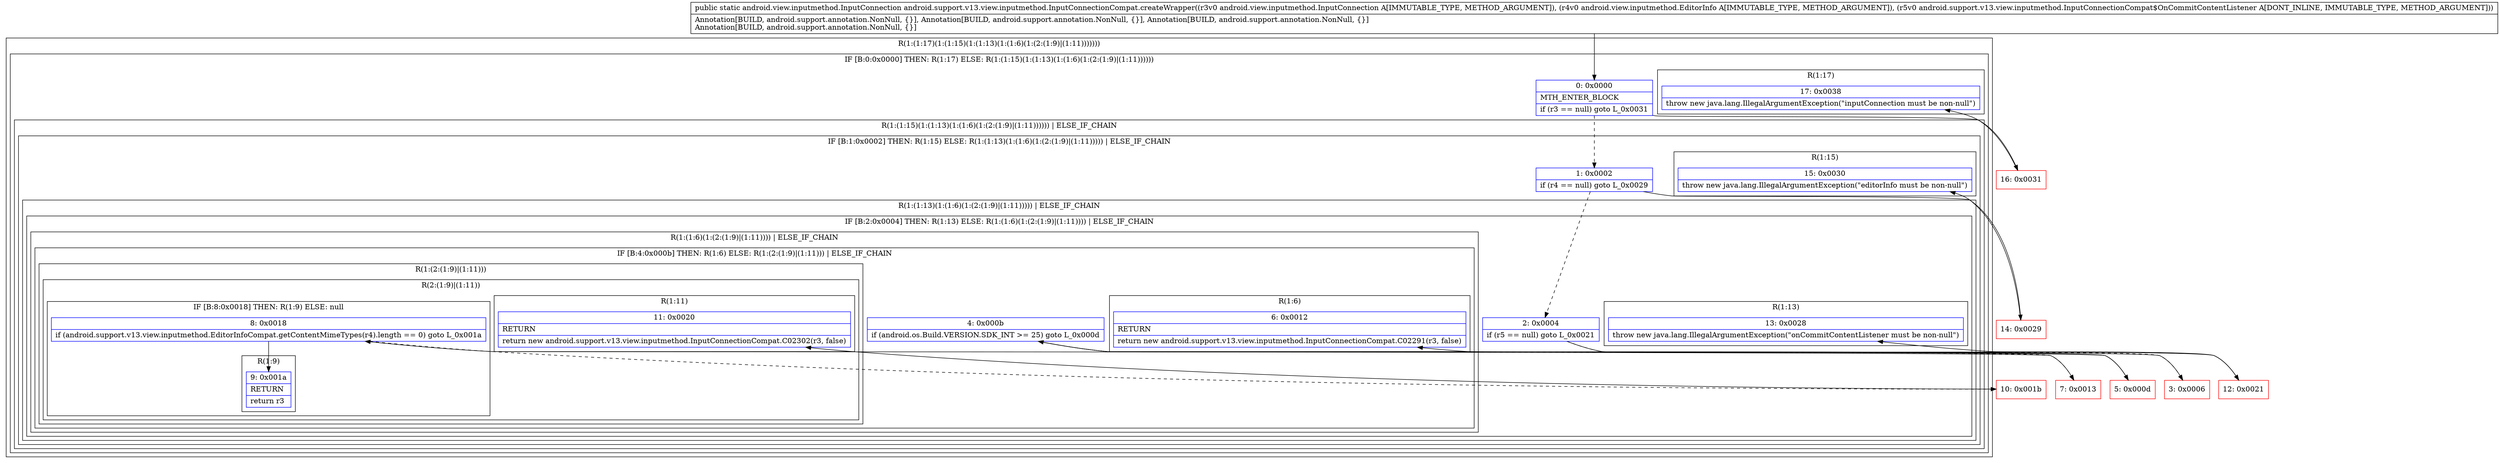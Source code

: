 digraph "CFG forandroid.support.v13.view.inputmethod.InputConnectionCompat.createWrapper(Landroid\/view\/inputmethod\/InputConnection;Landroid\/view\/inputmethod\/EditorInfo;Landroid\/support\/v13\/view\/inputmethod\/InputConnectionCompat$OnCommitContentListener;)Landroid\/view\/inputmethod\/InputConnection;" {
subgraph cluster_Region_809357132 {
label = "R(1:(1:17)(1:(1:15)(1:(1:13)(1:(1:6)(1:(2:(1:9)|(1:11)))))))";
node [shape=record,color=blue];
subgraph cluster_IfRegion_1818727000 {
label = "IF [B:0:0x0000] THEN: R(1:17) ELSE: R(1:(1:15)(1:(1:13)(1:(1:6)(1:(2:(1:9)|(1:11))))))";
node [shape=record,color=blue];
Node_0 [shape=record,label="{0\:\ 0x0000|MTH_ENTER_BLOCK\l|if (r3 == null) goto L_0x0031\l}"];
subgraph cluster_Region_1951404552 {
label = "R(1:17)";
node [shape=record,color=blue];
Node_17 [shape=record,label="{17\:\ 0x0038|throw new java.lang.IllegalArgumentException(\"inputConnection must be non\-null\")\l}"];
}
subgraph cluster_Region_535588605 {
label = "R(1:(1:15)(1:(1:13)(1:(1:6)(1:(2:(1:9)|(1:11)))))) | ELSE_IF_CHAIN\l";
node [shape=record,color=blue];
subgraph cluster_IfRegion_1098221027 {
label = "IF [B:1:0x0002] THEN: R(1:15) ELSE: R(1:(1:13)(1:(1:6)(1:(2:(1:9)|(1:11))))) | ELSE_IF_CHAIN\l";
node [shape=record,color=blue];
Node_1 [shape=record,label="{1\:\ 0x0002|if (r4 == null) goto L_0x0029\l}"];
subgraph cluster_Region_298859207 {
label = "R(1:15)";
node [shape=record,color=blue];
Node_15 [shape=record,label="{15\:\ 0x0030|throw new java.lang.IllegalArgumentException(\"editorInfo must be non\-null\")\l}"];
}
subgraph cluster_Region_1701100199 {
label = "R(1:(1:13)(1:(1:6)(1:(2:(1:9)|(1:11))))) | ELSE_IF_CHAIN\l";
node [shape=record,color=blue];
subgraph cluster_IfRegion_428063600 {
label = "IF [B:2:0x0004] THEN: R(1:13) ELSE: R(1:(1:6)(1:(2:(1:9)|(1:11)))) | ELSE_IF_CHAIN\l";
node [shape=record,color=blue];
Node_2 [shape=record,label="{2\:\ 0x0004|if (r5 == null) goto L_0x0021\l}"];
subgraph cluster_Region_1957982014 {
label = "R(1:13)";
node [shape=record,color=blue];
Node_13 [shape=record,label="{13\:\ 0x0028|throw new java.lang.IllegalArgumentException(\"onCommitContentListener must be non\-null\")\l}"];
}
subgraph cluster_Region_1688368493 {
label = "R(1:(1:6)(1:(2:(1:9)|(1:11)))) | ELSE_IF_CHAIN\l";
node [shape=record,color=blue];
subgraph cluster_IfRegion_617831132 {
label = "IF [B:4:0x000b] THEN: R(1:6) ELSE: R(1:(2:(1:9)|(1:11))) | ELSE_IF_CHAIN\l";
node [shape=record,color=blue];
Node_4 [shape=record,label="{4\:\ 0x000b|if (android.os.Build.VERSION.SDK_INT \>= 25) goto L_0x000d\l}"];
subgraph cluster_Region_537869581 {
label = "R(1:6)";
node [shape=record,color=blue];
Node_6 [shape=record,label="{6\:\ 0x0012|RETURN\l|return new android.support.v13.view.inputmethod.InputConnectionCompat.C02291(r3, false)\l}"];
}
subgraph cluster_Region_2006285229 {
label = "R(1:(2:(1:9)|(1:11)))";
node [shape=record,color=blue];
subgraph cluster_Region_7041327 {
label = "R(2:(1:9)|(1:11))";
node [shape=record,color=blue];
subgraph cluster_IfRegion_1053871684 {
label = "IF [B:8:0x0018] THEN: R(1:9) ELSE: null";
node [shape=record,color=blue];
Node_8 [shape=record,label="{8\:\ 0x0018|if (android.support.v13.view.inputmethod.EditorInfoCompat.getContentMimeTypes(r4).length == 0) goto L_0x001a\l}"];
subgraph cluster_Region_1743678406 {
label = "R(1:9)";
node [shape=record,color=blue];
Node_9 [shape=record,label="{9\:\ 0x001a|RETURN\l|return r3\l}"];
}
}
subgraph cluster_Region_1006255237 {
label = "R(1:11)";
node [shape=record,color=blue];
Node_11 [shape=record,label="{11\:\ 0x0020|RETURN\l|return new android.support.v13.view.inputmethod.InputConnectionCompat.C02302(r3, false)\l}"];
}
}
}
}
}
}
}
}
}
}
}
Node_3 [shape=record,color=red,label="{3\:\ 0x0006}"];
Node_5 [shape=record,color=red,label="{5\:\ 0x000d}"];
Node_7 [shape=record,color=red,label="{7\:\ 0x0013}"];
Node_10 [shape=record,color=red,label="{10\:\ 0x001b}"];
Node_12 [shape=record,color=red,label="{12\:\ 0x0021}"];
Node_14 [shape=record,color=red,label="{14\:\ 0x0029}"];
Node_16 [shape=record,color=red,label="{16\:\ 0x0031}"];
MethodNode[shape=record,label="{public static android.view.inputmethod.InputConnection android.support.v13.view.inputmethod.InputConnectionCompat.createWrapper((r3v0 android.view.inputmethod.InputConnection A[IMMUTABLE_TYPE, METHOD_ARGUMENT]), (r4v0 android.view.inputmethod.EditorInfo A[IMMUTABLE_TYPE, METHOD_ARGUMENT]), (r5v0 android.support.v13.view.inputmethod.InputConnectionCompat$OnCommitContentListener A[DONT_INLINE, IMMUTABLE_TYPE, METHOD_ARGUMENT]))  | Annotation[BUILD, android.support.annotation.NonNull, \{\}], Annotation[BUILD, android.support.annotation.NonNull, \{\}], Annotation[BUILD, android.support.annotation.NonNull, \{\}]\lAnnotation[BUILD, android.support.annotation.NonNull, \{\}]\l}"];
MethodNode -> Node_0;
Node_0 -> Node_1[style=dashed];
Node_0 -> Node_16;
Node_1 -> Node_2[style=dashed];
Node_1 -> Node_14;
Node_2 -> Node_3[style=dashed];
Node_2 -> Node_12;
Node_4 -> Node_5;
Node_4 -> Node_7[style=dashed];
Node_8 -> Node_9;
Node_8 -> Node_10[style=dashed];
Node_3 -> Node_4;
Node_5 -> Node_6;
Node_7 -> Node_8;
Node_10 -> Node_11;
Node_12 -> Node_13;
Node_14 -> Node_15;
Node_16 -> Node_17;
}

